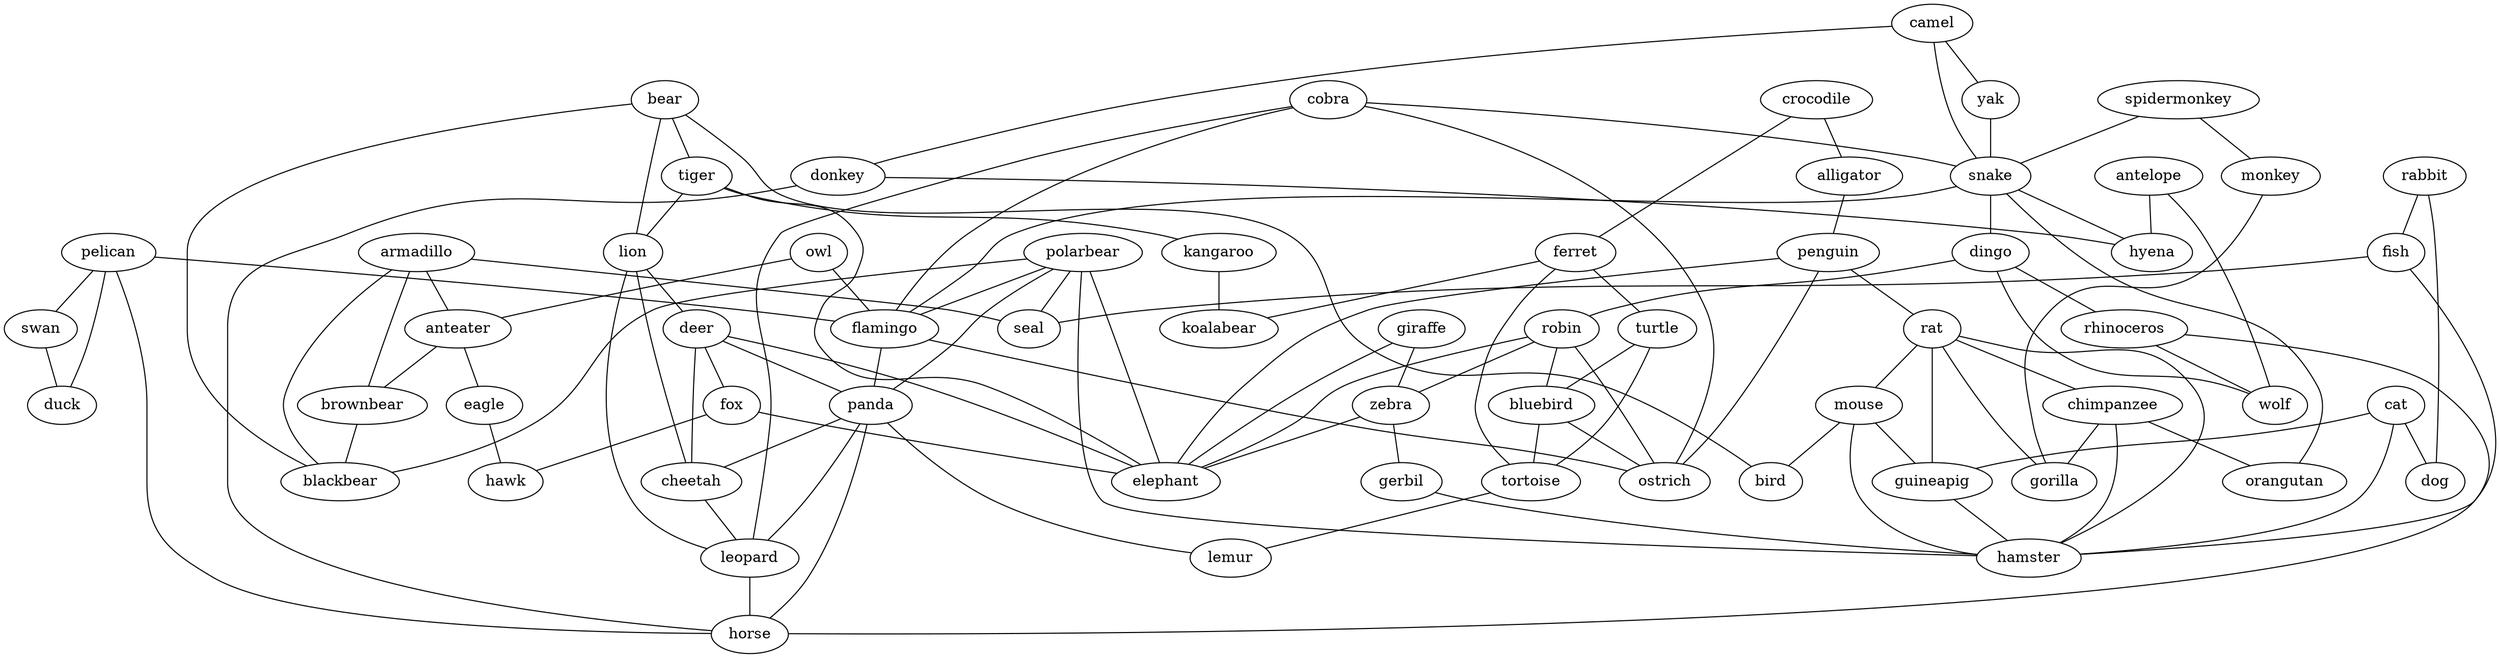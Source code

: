 strict graph G {
pelican;
antelope;
swan;
camel;
cobra;
spidermonkey;
crocodile;
duck;
owl;
monkey;
alligator;
polarbear;
yak;
bear;
tiger;
ferret;
giraffe;
armadillo;
snake;
rabbit;
penguin;
flamingo;
dingo;
lion;
cat;
robin;
turtle;
donkey;
fish;
deer;
rat;
zebra;
anteater;
seal;
mouse;
panda;
fox;
rhinoceros;
guineapig;
elephant;
cheetah;
bird;
brownbear;
eagle;
kangaroo;
leopard;
horse;
chimpanzee;
hawk;
bluebird;
gerbil;
koalabear;
tortoise;
lemur;
dog;
ostrich;
hyena;
gorilla;
blackbear;
wolf;
hamster;
orangutan;
pelican -- horse  [weight=1];
pelican -- flamingo  [weight=1];
pelican -- swan  [weight=1];
pelican -- duck  [weight=1];
antelope -- hyena  [weight=1];
antelope -- wolf  [weight=1];
swan -- duck  [weight=1];
camel -- donkey  [weight=1];
camel -- snake  [weight=1];
camel -- yak  [weight=1];
cobra -- flamingo  [weight=1];
cobra -- leopard  [weight=1];
cobra -- snake  [weight=1];
cobra -- ostrich  [weight=1];
spidermonkey -- snake  [weight=1];
spidermonkey -- monkey  [weight=1];
crocodile -- alligator  [weight=1];
crocodile -- ferret  [weight=1];
owl -- flamingo  [weight=1];
owl -- anteater  [weight=1];
monkey -- gorilla  [weight=1];
alligator -- penguin  [weight=1];
polarbear -- flamingo  [weight=1];
polarbear -- seal  [weight=1];
polarbear -- blackbear  [weight=1];
polarbear -- hamster  [weight=1];
polarbear -- elephant  [weight=1];
polarbear -- panda  [weight=1];
yak -- snake  [weight=1];
bear -- lion  [weight=1];
bear -- tiger  [weight=1];
bear -- blackbear  [weight=1];
bear -- bird  [weight=1];
tiger -- kangaroo  [weight=1];
tiger -- lion  [weight=1];
tiger -- elephant  [weight=1];
ferret -- turtle  [weight=1];
ferret -- koalabear  [weight=1];
ferret -- tortoise  [weight=1];
giraffe -- zebra  [weight=1];
giraffe -- elephant  [weight=1];
armadillo -- blackbear  [weight=1];
armadillo -- brownbear  [weight=1];
armadillo -- anteater  [weight=1];
armadillo -- seal  [weight=1];
snake -- flamingo  [weight=1];
snake -- orangutan  [weight=1];
snake -- dingo  [weight=1];
snake -- hyena  [weight=1];
rabbit -- fish  [weight=1];
rabbit -- dog  [weight=1];
penguin -- rat  [weight=1];
penguin -- ostrich  [weight=1];
penguin -- elephant  [weight=1];
flamingo -- ostrich  [weight=1];
flamingo -- panda  [weight=1];
dingo -- rhinoceros  [weight=1];
dingo -- wolf  [weight=1];
dingo -- robin  [weight=1];
lion -- leopard  [weight=1];
lion -- deer  [weight=1];
lion -- cheetah  [weight=1];
cat -- guineapig  [weight=1];
cat -- dog  [weight=1];
cat -- hamster  [weight=1];
robin -- bluebird  [weight=1];
robin -- elephant  [weight=1];
robin -- zebra  [weight=1];
robin -- ostrich  [weight=1];
turtle -- bluebird  [weight=1];
turtle -- tortoise  [weight=1];
donkey -- hyena  [weight=1];
donkey -- horse  [weight=1];
fish -- hamster  [weight=1];
fish -- seal  [weight=1];
deer -- fox  [weight=1];
deer -- elephant  [weight=1];
deer -- cheetah  [weight=1];
deer -- panda  [weight=1];
rat -- chimpanzee  [weight=1];
rat -- gorilla  [weight=1];
rat -- guineapig  [weight=1];
rat -- hamster  [weight=1];
rat -- mouse  [weight=1];
zebra -- elephant  [weight=1];
zebra -- gerbil  [weight=1];
anteater -- eagle  [weight=1];
anteater -- brownbear  [weight=1];
mouse -- guineapig  [weight=1];
mouse -- bird  [weight=1];
mouse -- hamster  [weight=1];
panda -- leopard  [weight=1];
panda -- lemur  [weight=1];
panda -- horse  [weight=1];
panda -- cheetah  [weight=1];
fox -- hawk  [weight=1];
fox -- elephant  [weight=1];
rhinoceros -- horse  [weight=1];
rhinoceros -- wolf  [weight=1];
guineapig -- hamster  [weight=1];
cheetah -- leopard  [weight=1];
brownbear -- blackbear  [weight=1];
eagle -- hawk  [weight=1];
kangaroo -- koalabear  [weight=1];
leopard -- horse  [weight=1];
chimpanzee -- hamster  [weight=1];
chimpanzee -- orangutan  [weight=1];
chimpanzee -- gorilla  [weight=1];
bluebird -- tortoise  [weight=1];
bluebird -- ostrich  [weight=1];
gerbil -- hamster  [weight=1];
tortoise -- lemur  [weight=1];
}

